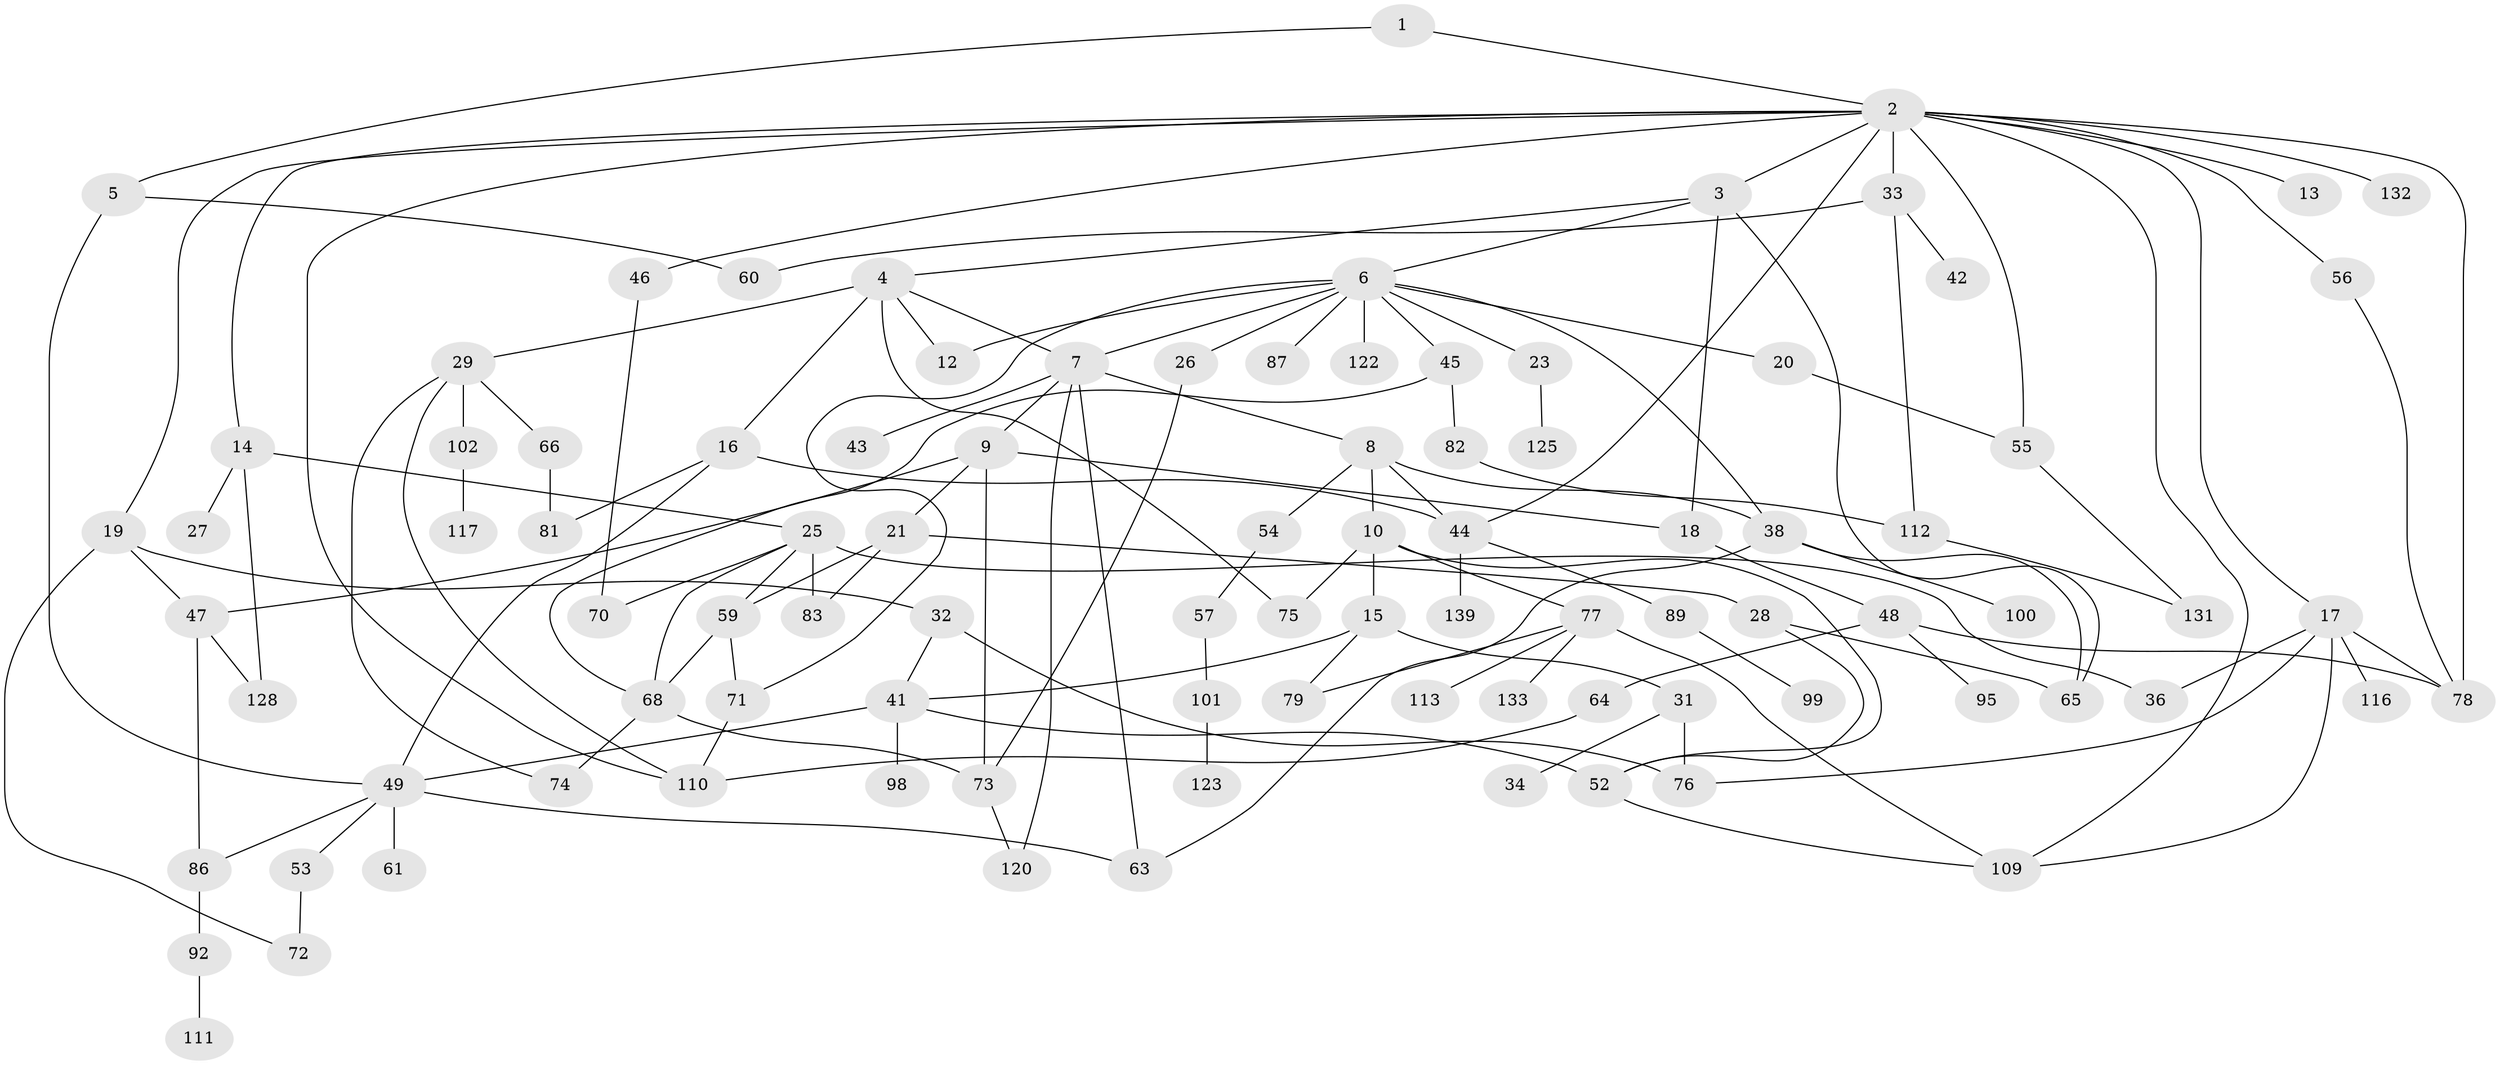 // Generated by graph-tools (version 1.1) at 2025/51/02/27/25 19:51:37]
// undirected, 94 vertices, 141 edges
graph export_dot {
graph [start="1"]
  node [color=gray90,style=filled];
  1;
  2 [super="+11"];
  3;
  4 [super="+69"];
  5 [super="+103"];
  6 [super="+40"];
  7 [super="+22"];
  8;
  9 [super="+91"];
  10;
  12 [super="+80"];
  13;
  14 [super="+24"];
  15 [super="+118"];
  16 [super="+126"];
  17 [super="+37"];
  18 [super="+50"];
  19 [super="+35"];
  20 [super="+114"];
  21 [super="+130"];
  23 [super="+90"];
  25 [super="+30"];
  26;
  27;
  28 [super="+129"];
  29 [super="+51"];
  31;
  32 [super="+105"];
  33 [super="+39"];
  34 [super="+142"];
  36;
  38 [super="+96"];
  41 [super="+121"];
  42;
  43;
  44 [super="+135"];
  45 [super="+94"];
  46;
  47 [super="+85"];
  48;
  49 [super="+58"];
  52 [super="+62"];
  53;
  54;
  55 [super="+127"];
  56;
  57;
  59 [super="+93"];
  60;
  61 [super="+97"];
  63;
  64 [super="+67"];
  65 [super="+104"];
  66;
  68 [super="+88"];
  70 [super="+84"];
  71 [super="+137"];
  72 [super="+106"];
  73 [super="+141"];
  74;
  75;
  76 [super="+107"];
  77 [super="+138"];
  78;
  79;
  81 [super="+134"];
  82;
  83;
  86 [super="+124"];
  87;
  89;
  92;
  95;
  98;
  99 [super="+119"];
  100 [super="+136"];
  101;
  102 [super="+108"];
  109 [super="+140"];
  110 [super="+115"];
  111;
  112;
  113;
  116;
  117;
  120;
  122;
  123;
  125;
  128;
  131;
  132;
  133;
  139;
  1 -- 2;
  1 -- 5;
  2 -- 3;
  2 -- 13;
  2 -- 17;
  2 -- 46;
  2 -- 56;
  2 -- 109;
  2 -- 78;
  2 -- 110;
  2 -- 33;
  2 -- 19;
  2 -- 132;
  2 -- 55;
  2 -- 14;
  2 -- 44;
  3 -- 4;
  3 -- 6;
  3 -- 18;
  3 -- 65;
  4 -- 7;
  4 -- 16 [weight=2];
  4 -- 29;
  4 -- 75;
  4 -- 12;
  5 -- 49;
  5 -- 60;
  6 -- 12;
  6 -- 20;
  6 -- 23;
  6 -- 26;
  6 -- 87;
  6 -- 122;
  6 -- 38;
  6 -- 71;
  6 -- 45;
  6 -- 7;
  7 -- 8;
  7 -- 9;
  7 -- 63;
  7 -- 120;
  7 -- 43;
  8 -- 10;
  8 -- 38;
  8 -- 44;
  8 -- 54;
  9 -- 21;
  9 -- 73;
  9 -- 47;
  9 -- 18;
  10 -- 15;
  10 -- 75;
  10 -- 77;
  10 -- 52;
  14 -- 25 [weight=2];
  14 -- 27;
  14 -- 128;
  15 -- 31;
  15 -- 41;
  15 -- 79;
  16 -- 44;
  16 -- 49;
  16 -- 81;
  17 -- 36;
  17 -- 78;
  17 -- 109;
  17 -- 116;
  17 -- 76;
  18 -- 48;
  19 -- 32;
  19 -- 47;
  19 -- 72;
  20 -- 55;
  21 -- 28;
  21 -- 83;
  21 -- 59;
  23 -- 125;
  25 -- 83;
  25 -- 36;
  25 -- 59;
  25 -- 68;
  25 -- 70;
  26 -- 73;
  28 -- 52;
  28 -- 65;
  29 -- 66;
  29 -- 74;
  29 -- 102;
  29 -- 110;
  31 -- 34;
  31 -- 76;
  32 -- 76;
  32 -- 41;
  33 -- 112;
  33 -- 42;
  33 -- 60;
  38 -- 65;
  38 -- 100;
  38 -- 63;
  41 -- 98;
  41 -- 49;
  41 -- 52;
  44 -- 89;
  44 -- 139;
  45 -- 82;
  45 -- 68;
  46 -- 70;
  47 -- 128;
  47 -- 86;
  48 -- 64;
  48 -- 95;
  48 -- 78;
  49 -- 53;
  49 -- 86;
  49 -- 61;
  49 -- 63;
  52 -- 109;
  53 -- 72;
  54 -- 57;
  55 -- 131;
  56 -- 78;
  57 -- 101;
  59 -- 71;
  59 -- 68;
  64 -- 110;
  66 -- 81;
  68 -- 74;
  68 -- 73;
  71 -- 110;
  73 -- 120;
  77 -- 113;
  77 -- 133;
  77 -- 79;
  77 -- 109;
  82 -- 112;
  86 -- 92;
  89 -- 99;
  92 -- 111;
  101 -- 123;
  102 -- 117;
  112 -- 131;
}
